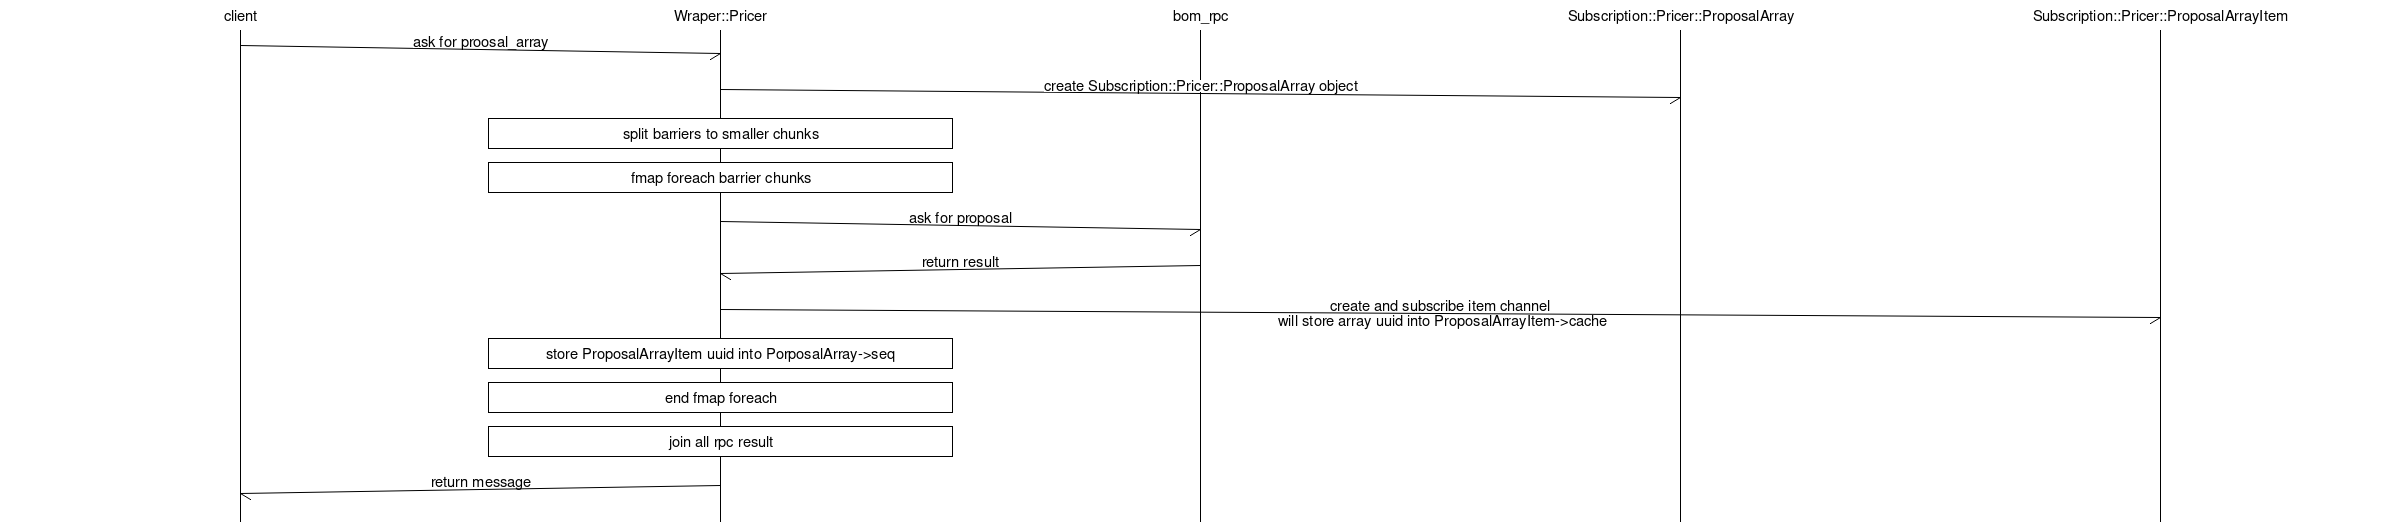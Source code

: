 msc {
    hscale=4,arcgradient = 8;
    client, pricer [label = "Wraper::Pricer"], bom_rpc,  proposal_array [label = "Subscription::Pricer::ProposalArray"], proposal_array_item [label = "Subscription::Pricer::ProposalArrayItem"];
    client -> pricer [label = "ask for proosal_array"];
    pricer -> proposal_array [label = "create Subscription::Pricer::ProposalArray object"];
    pricer box pricer [label = "split barriers to smaller chunks"];
    pricer box pricer [label = "fmap foreach barrier chunks"];
    pricer -> bom_rpc [label = "ask for proposal"];
    bom_rpc -> pricer [label = "return result"];
    pricer -> proposal_array_item [label = "create and subscribe item channel\n will store array uuid into ProposalArrayItem->cache"];
    pricer box pricer [label = "store ProposalArrayItem uuid into PorposalArray->seq"];
    pricer box pricer [label = "end fmap foreach"];
    pricer box pricer [label = "join all rpc result"];
    pricer -> client [label = "return message"];
}